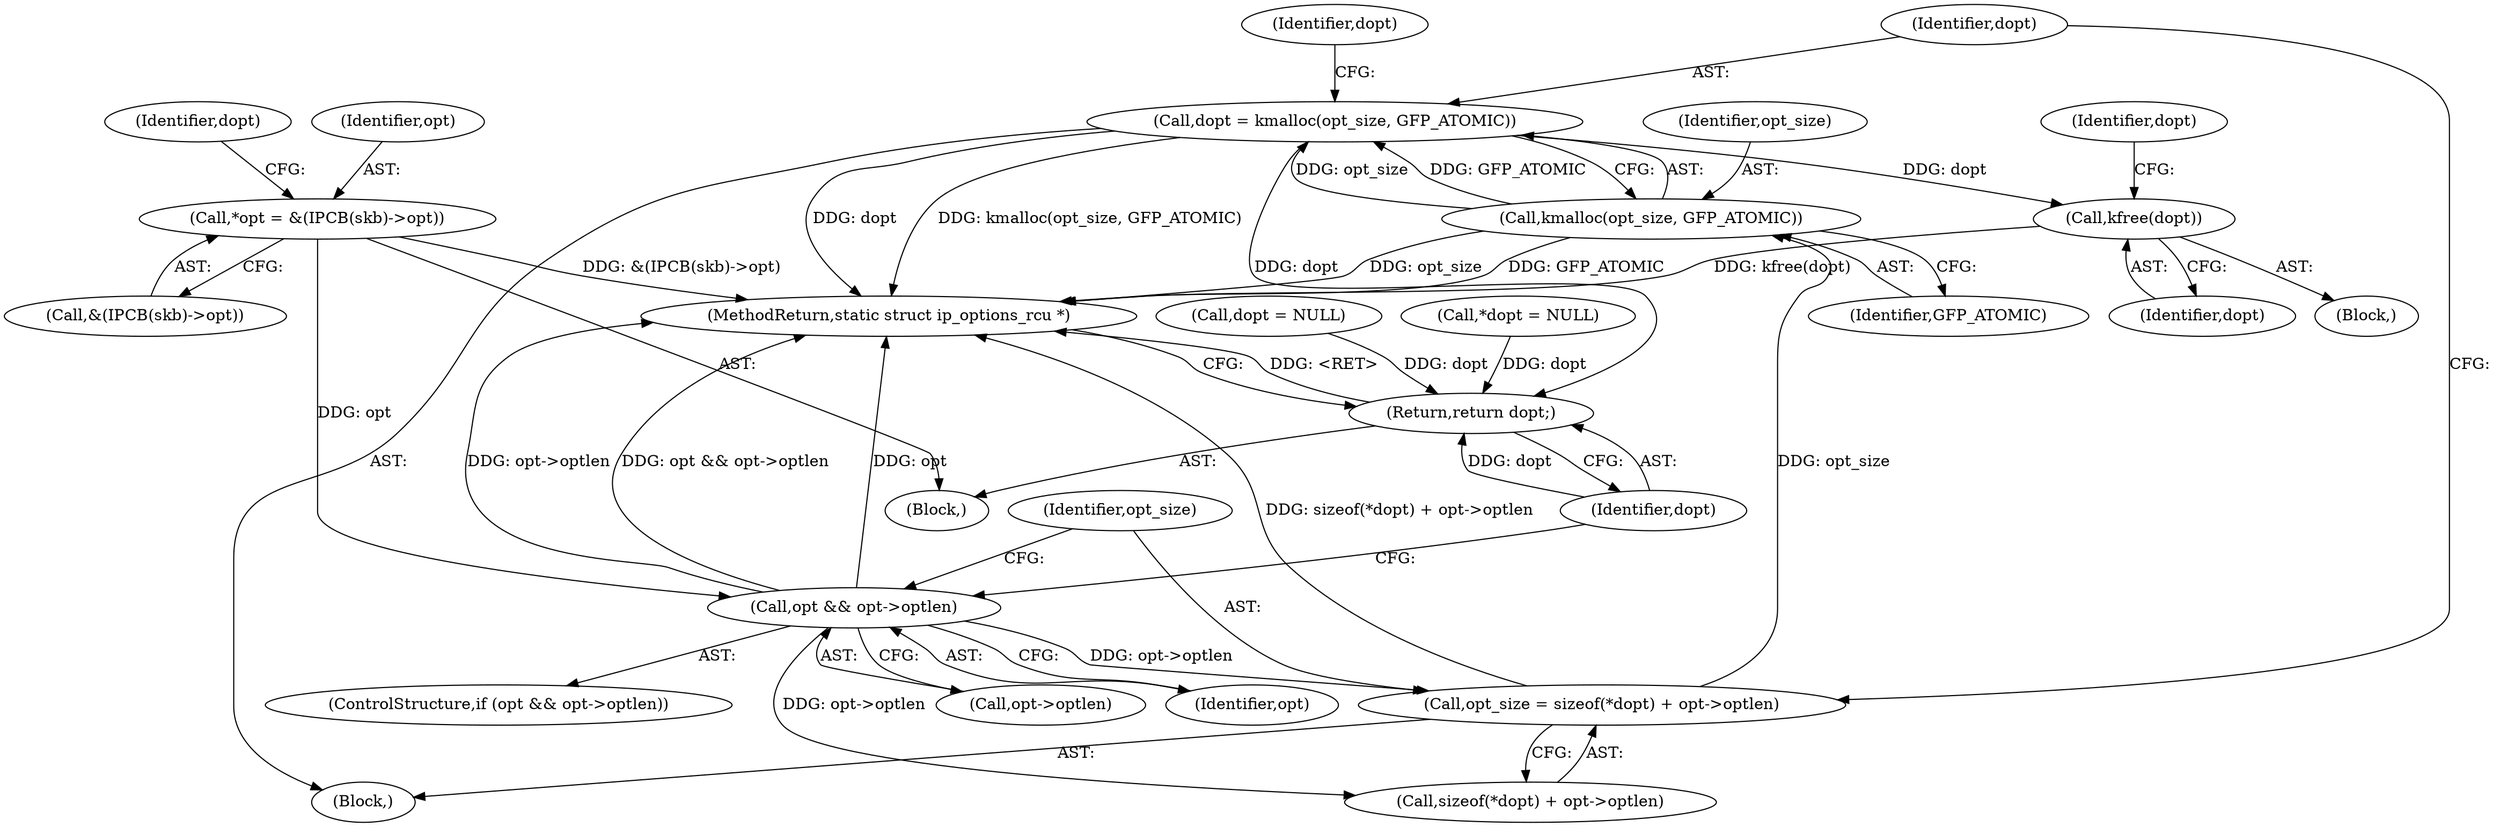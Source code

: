 digraph "0_linux_f6d8bd051c391c1c0458a30b2a7abcd939329259_30@API" {
"1000133" [label="(Call,dopt = kmalloc(opt_size, GFP_ATOMIC))"];
"1000135" [label="(Call,kmalloc(opt_size, GFP_ATOMIC))"];
"1000124" [label="(Call,opt_size = sizeof(*dopt) + opt->optlen)"];
"1000117" [label="(Call,opt && opt->optlen)"];
"1000105" [label="(Call,*opt = &(IPCB(skb)->opt))"];
"1000149" [label="(Call,kfree(dopt))"];
"1000154" [label="(Return,return dopt;)"];
"1000116" [label="(ControlStructure,if (opt && opt->optlen))"];
"1000136" [label="(Identifier,opt_size)"];
"1000107" [label="(Call,&(IPCB(skb)->opt))"];
"1000151" [label="(Call,dopt = NULL)"];
"1000155" [label="(Identifier,dopt)"];
"1000148" [label="(Block,)"];
"1000126" [label="(Call,sizeof(*dopt) + opt->optlen)"];
"1000114" [label="(Identifier,dopt)"];
"1000124" [label="(Call,opt_size = sizeof(*dopt) + opt->optlen)"];
"1000125" [label="(Identifier,opt_size)"];
"1000105" [label="(Call,*opt = &(IPCB(skb)->opt))"];
"1000113" [label="(Call,*dopt = NULL)"];
"1000152" [label="(Identifier,dopt)"];
"1000133" [label="(Call,dopt = kmalloc(opt_size, GFP_ATOMIC))"];
"1000137" [label="(Identifier,GFP_ATOMIC)"];
"1000134" [label="(Identifier,dopt)"];
"1000117" [label="(Call,opt && opt->optlen)"];
"1000119" [label="(Call,opt->optlen)"];
"1000135" [label="(Call,kmalloc(opt_size, GFP_ATOMIC))"];
"1000118" [label="(Identifier,opt)"];
"1000139" [label="(Identifier,dopt)"];
"1000122" [label="(Block,)"];
"1000106" [label="(Identifier,opt)"];
"1000150" [label="(Identifier,dopt)"];
"1000156" [label="(MethodReturn,static struct ip_options_rcu *)"];
"1000103" [label="(Block,)"];
"1000149" [label="(Call,kfree(dopt))"];
"1000154" [label="(Return,return dopt;)"];
"1000133" -> "1000122"  [label="AST: "];
"1000133" -> "1000135"  [label="CFG: "];
"1000134" -> "1000133"  [label="AST: "];
"1000135" -> "1000133"  [label="AST: "];
"1000139" -> "1000133"  [label="CFG: "];
"1000133" -> "1000156"  [label="DDG: dopt"];
"1000133" -> "1000156"  [label="DDG: kmalloc(opt_size, GFP_ATOMIC)"];
"1000135" -> "1000133"  [label="DDG: opt_size"];
"1000135" -> "1000133"  [label="DDG: GFP_ATOMIC"];
"1000133" -> "1000149"  [label="DDG: dopt"];
"1000133" -> "1000154"  [label="DDG: dopt"];
"1000135" -> "1000137"  [label="CFG: "];
"1000136" -> "1000135"  [label="AST: "];
"1000137" -> "1000135"  [label="AST: "];
"1000135" -> "1000156"  [label="DDG: opt_size"];
"1000135" -> "1000156"  [label="DDG: GFP_ATOMIC"];
"1000124" -> "1000135"  [label="DDG: opt_size"];
"1000124" -> "1000122"  [label="AST: "];
"1000124" -> "1000126"  [label="CFG: "];
"1000125" -> "1000124"  [label="AST: "];
"1000126" -> "1000124"  [label="AST: "];
"1000134" -> "1000124"  [label="CFG: "];
"1000124" -> "1000156"  [label="DDG: sizeof(*dopt) + opt->optlen"];
"1000117" -> "1000124"  [label="DDG: opt->optlen"];
"1000117" -> "1000116"  [label="AST: "];
"1000117" -> "1000118"  [label="CFG: "];
"1000117" -> "1000119"  [label="CFG: "];
"1000118" -> "1000117"  [label="AST: "];
"1000119" -> "1000117"  [label="AST: "];
"1000125" -> "1000117"  [label="CFG: "];
"1000155" -> "1000117"  [label="CFG: "];
"1000117" -> "1000156"  [label="DDG: opt && opt->optlen"];
"1000117" -> "1000156"  [label="DDG: opt"];
"1000117" -> "1000156"  [label="DDG: opt->optlen"];
"1000105" -> "1000117"  [label="DDG: opt"];
"1000117" -> "1000126"  [label="DDG: opt->optlen"];
"1000105" -> "1000103"  [label="AST: "];
"1000105" -> "1000107"  [label="CFG: "];
"1000106" -> "1000105"  [label="AST: "];
"1000107" -> "1000105"  [label="AST: "];
"1000114" -> "1000105"  [label="CFG: "];
"1000105" -> "1000156"  [label="DDG: &(IPCB(skb)->opt)"];
"1000149" -> "1000148"  [label="AST: "];
"1000149" -> "1000150"  [label="CFG: "];
"1000150" -> "1000149"  [label="AST: "];
"1000152" -> "1000149"  [label="CFG: "];
"1000149" -> "1000156"  [label="DDG: kfree(dopt)"];
"1000154" -> "1000103"  [label="AST: "];
"1000154" -> "1000155"  [label="CFG: "];
"1000155" -> "1000154"  [label="AST: "];
"1000156" -> "1000154"  [label="CFG: "];
"1000154" -> "1000156"  [label="DDG: <RET>"];
"1000155" -> "1000154"  [label="DDG: dopt"];
"1000113" -> "1000154"  [label="DDG: dopt"];
"1000151" -> "1000154"  [label="DDG: dopt"];
}
